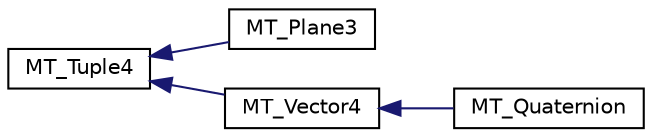 digraph G
{
  edge [fontname="Helvetica",fontsize="10",labelfontname="Helvetica",labelfontsize="10"];
  node [fontname="Helvetica",fontsize="10",shape=record];
  rankdir=LR;
  Node1 [label="MT_Tuple4",height=0.2,width=0.4,color="black", fillcolor="white", style="filled",URL="$d1/d39/classMT__Tuple4.html"];
  Node1 -> Node2 [dir=back,color="midnightblue",fontsize="10",style="solid",fontname="Helvetica"];
  Node2 [label="MT_Plane3",height=0.2,width=0.4,color="black", fillcolor="white", style="filled",URL="$d2/dc0/classMT__Plane3.html"];
  Node1 -> Node3 [dir=back,color="midnightblue",fontsize="10",style="solid",fontname="Helvetica"];
  Node3 [label="MT_Vector4",height=0.2,width=0.4,color="black", fillcolor="white", style="filled",URL="$d2/dfc/classMT__Vector4.html"];
  Node3 -> Node4 [dir=back,color="midnightblue",fontsize="10",style="solid",fontname="Helvetica"];
  Node4 [label="MT_Quaternion",height=0.2,width=0.4,color="black", fillcolor="white", style="filled",URL="$dd/d81/classMT__Quaternion.html"];
}

